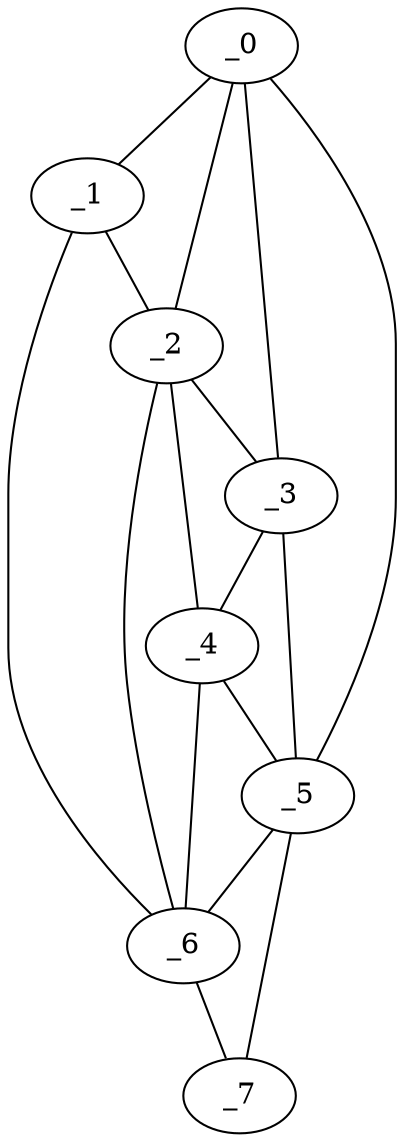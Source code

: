 graph "obj74__170.gxl" {
	_0	 [x=15,
		y=52];
	_1	 [x=20,
		y=55];
	_0 -- _1	 [valence=1];
	_2	 [x=68,
		y=53];
	_0 -- _2	 [valence=1];
	_3	 [x=94,
		y=30];
	_0 -- _3	 [valence=2];
	_5	 [x=107,
		y=19];
	_0 -- _5	 [valence=1];
	_1 -- _2	 [valence=2];
	_6	 [x=111,
		y=57];
	_1 -- _6	 [valence=1];
	_2 -- _3	 [valence=2];
	_4	 [x=97,
		y=31];
	_2 -- _4	 [valence=2];
	_2 -- _6	 [valence=2];
	_3 -- _4	 [valence=2];
	_3 -- _5	 [valence=2];
	_4 -- _5	 [valence=2];
	_4 -- _6	 [valence=2];
	_5 -- _6	 [valence=2];
	_7	 [x=125,
		y=16];
	_5 -- _7	 [valence=1];
	_6 -- _7	 [valence=1];
}
